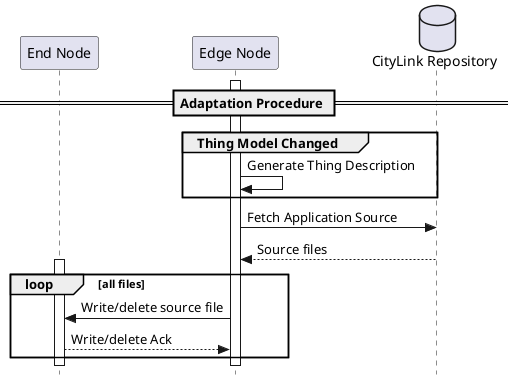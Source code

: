 @startuml
skinparam style strictuml

participant "End Node" as endNode
participant "Edge Node" as edgeNode
database "CityLink Repository" as cloud

== Adaptation Procedure ==

activate edgeNode
group Thing Model Changed
    edgeNode -> edgeNode: Generate Thing Description
end

edgeNode -> cloud: Fetch Application Source
cloud --> edgeNode: Source files

activate endNode
loop all files
    edgeNode -> endNode: Write/delete source file
    endNode --> edgeNode: Write/delete Ack
end

@enduml

